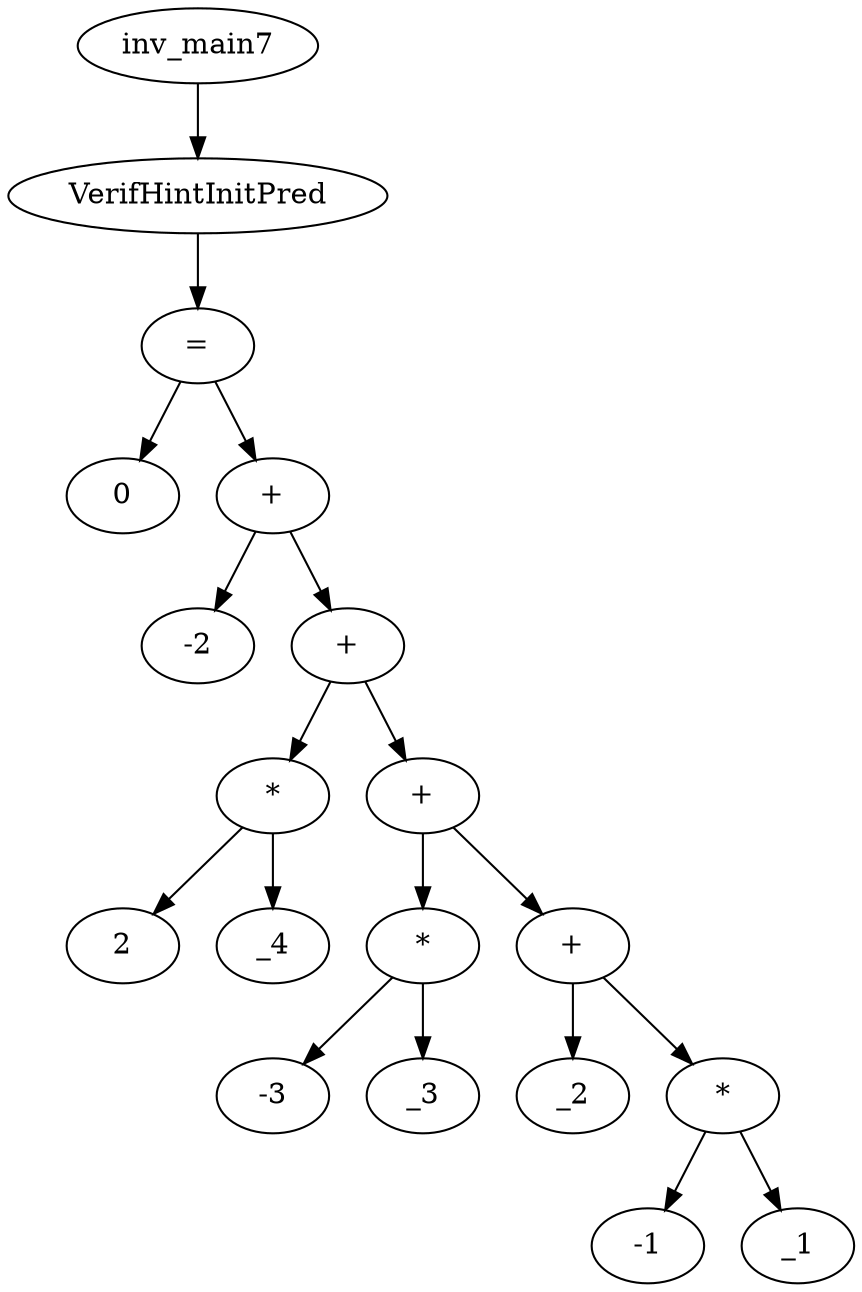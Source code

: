 digraph dag {
0 [label="inv_main7"];
1 [label="VerifHintInitPred"];
2 [label="="];
3 [label="0"];
4 [label="+"];
5 [label="-2"];
6 [label="+"];
7 [label="*"];
8 [label="2"];
9 [label="_4"];
10 [label="+"];
11 [label="*"];
12 [label="-3"];
13 [label="_3"];
14 [label="+"];
15 [label="_2"];
16 [label="*"];
17 [label="-1"];
18 [label="_1"];
0->1
1->2
2->4
2 -> 3
4->6
4 -> 5
6->7
6 -> 10
7->9
7 -> 8
10->11
10 -> 14
11->13
11 -> 12
14->16
14 -> 15
16->18
16 -> 17
}
